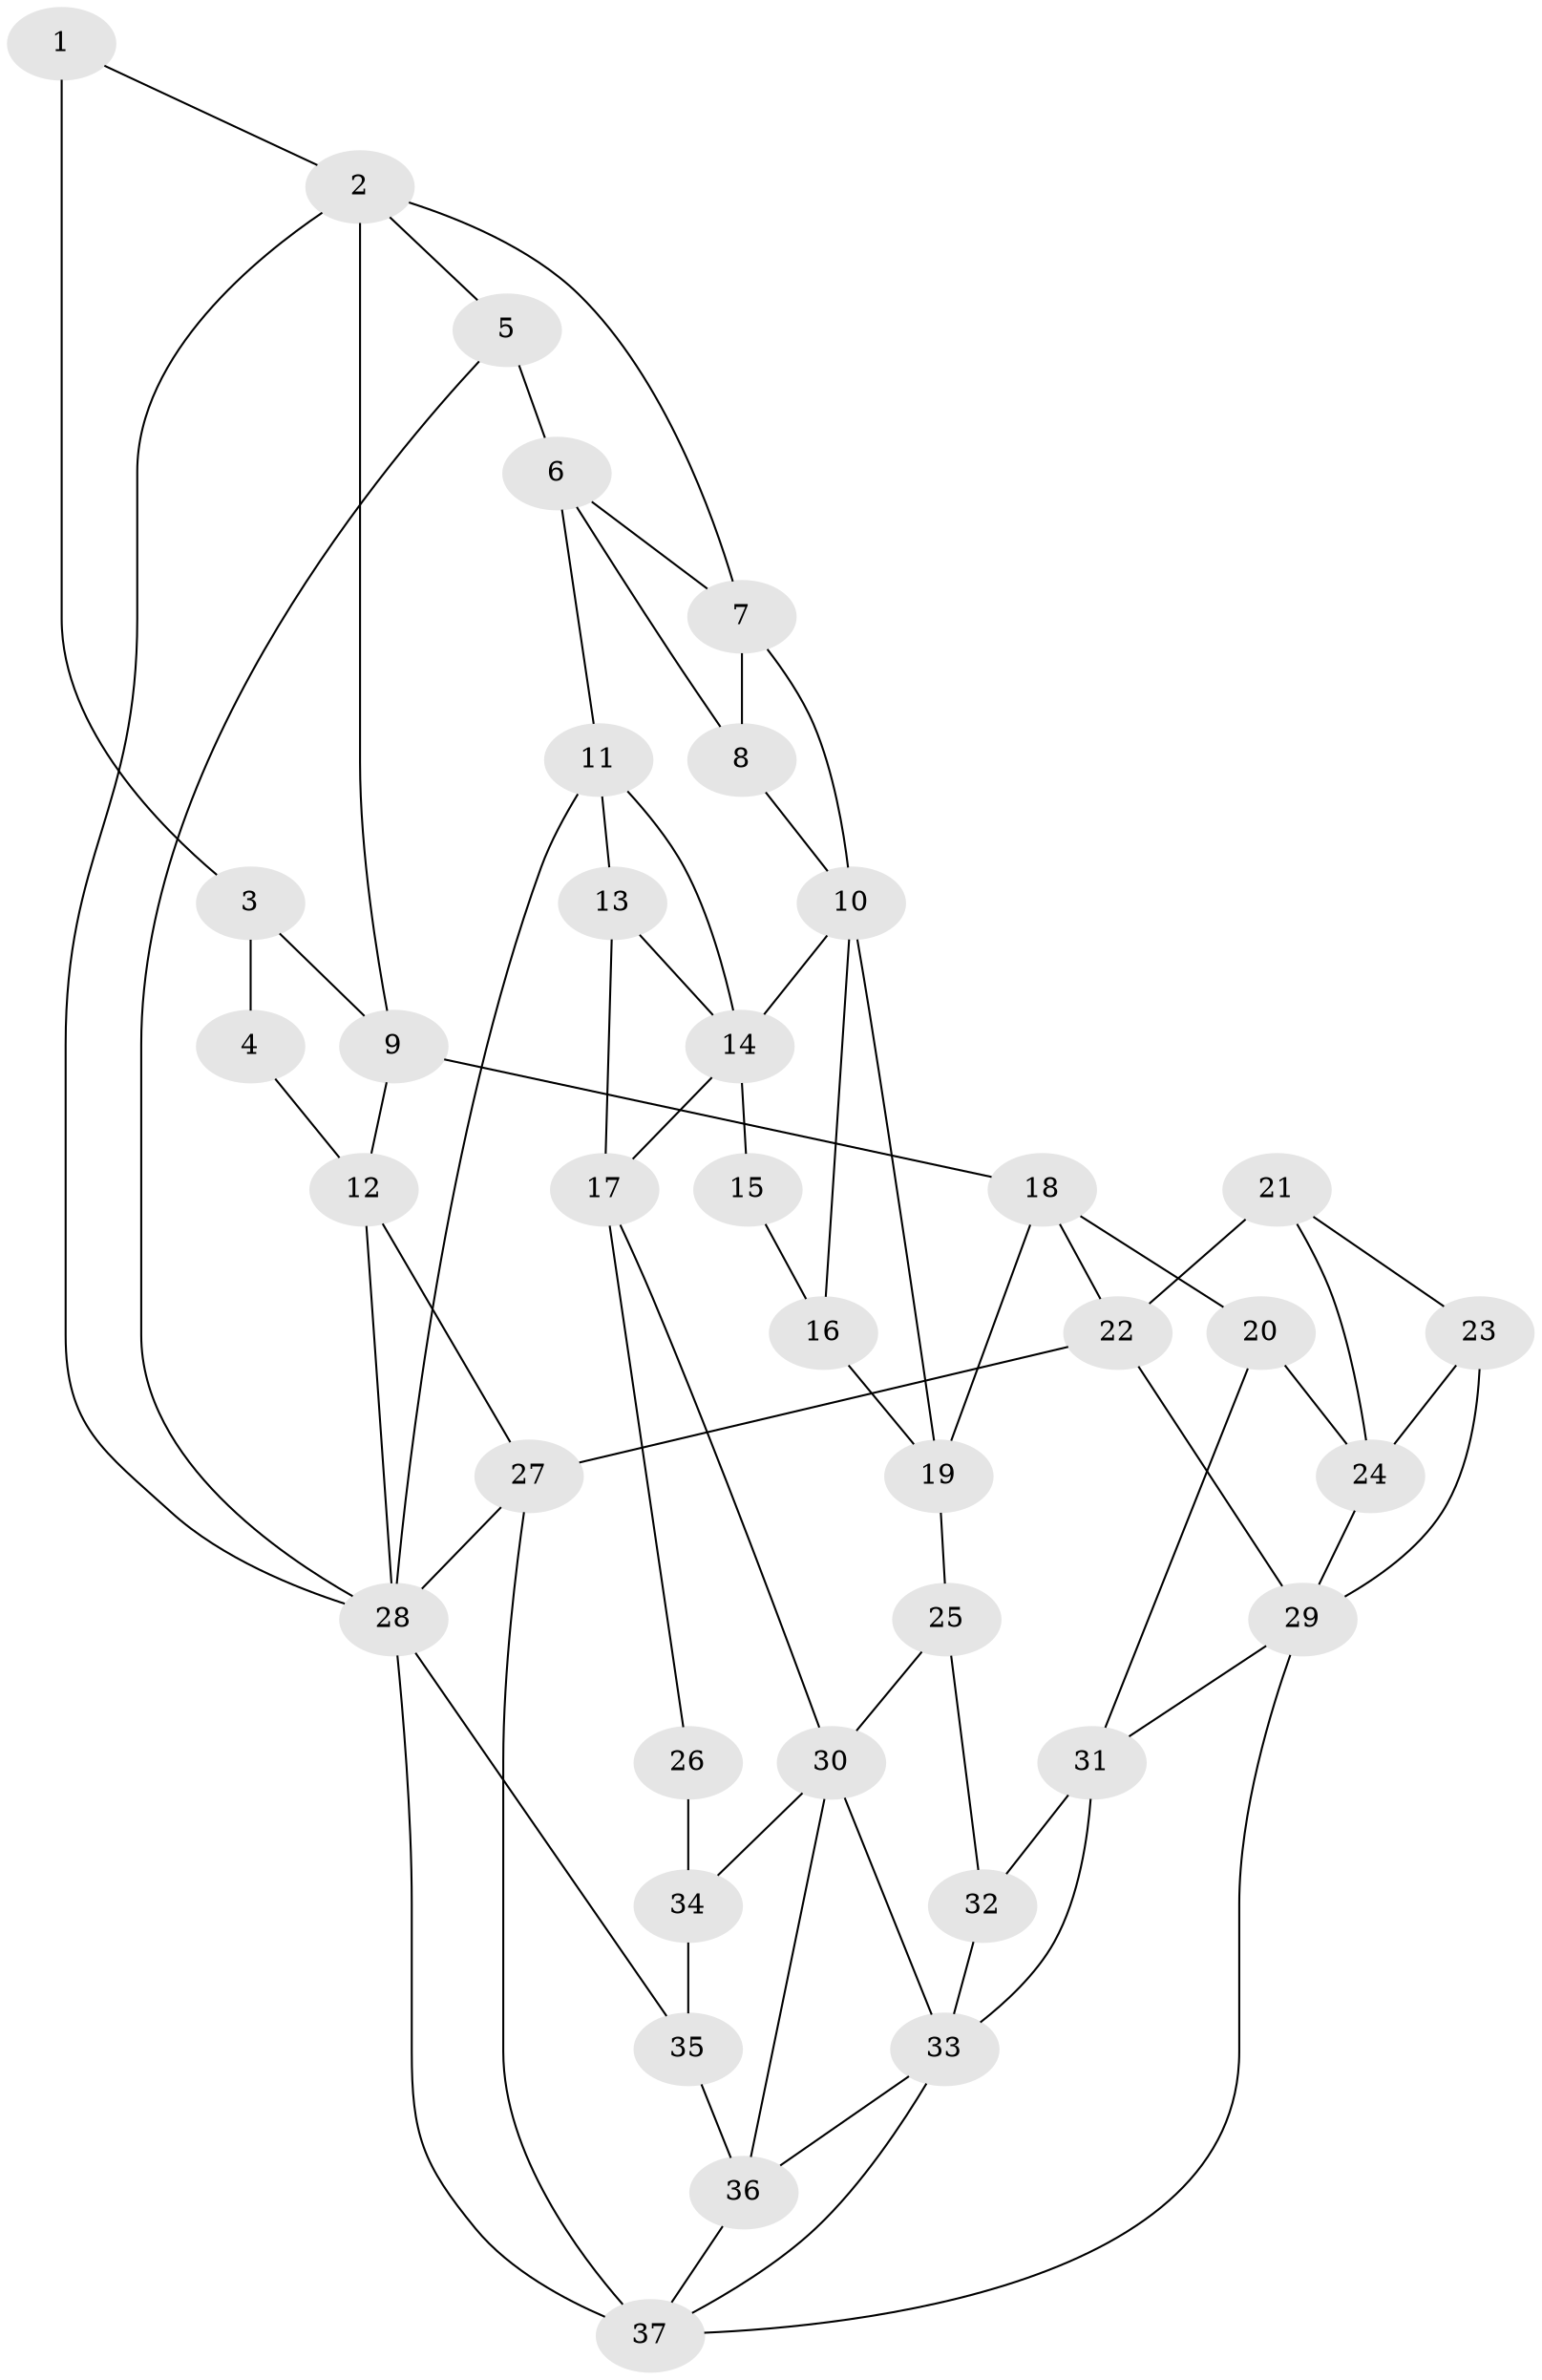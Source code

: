 // original degree distribution, {3: 0.017543859649122806, 4: 0.24561403508771928, 6: 0.22807017543859648, 5: 0.5087719298245614}
// Generated by graph-tools (version 1.1) at 2025/38/03/04/25 23:38:31]
// undirected, 37 vertices, 69 edges
graph export_dot {
  node [color=gray90,style=filled];
  1;
  2;
  3;
  4;
  5;
  6;
  7;
  8;
  9;
  10;
  11;
  12;
  13;
  14;
  15;
  16;
  17;
  18;
  19;
  20;
  21;
  22;
  23;
  24;
  25;
  26;
  27;
  28;
  29;
  30;
  31;
  32;
  33;
  34;
  35;
  36;
  37;
  1 -- 2 [weight=1.0];
  1 -- 3 [weight=2.0];
  2 -- 5 [weight=1.0];
  2 -- 7 [weight=1.0];
  2 -- 9 [weight=1.0];
  2 -- 28 [weight=1.0];
  3 -- 4 [weight=2.0];
  3 -- 9 [weight=1.0];
  4 -- 12 [weight=1.0];
  5 -- 6 [weight=2.0];
  5 -- 28 [weight=1.0];
  6 -- 7 [weight=1.0];
  6 -- 8 [weight=1.0];
  6 -- 11 [weight=1.0];
  7 -- 8 [weight=1.0];
  7 -- 10 [weight=1.0];
  8 -- 10 [weight=1.0];
  9 -- 12 [weight=1.0];
  9 -- 18 [weight=1.0];
  10 -- 14 [weight=1.0];
  10 -- 16 [weight=1.0];
  10 -- 19 [weight=1.0];
  11 -- 13 [weight=2.0];
  11 -- 14 [weight=1.0];
  11 -- 28 [weight=1.0];
  12 -- 27 [weight=1.0];
  12 -- 28 [weight=1.0];
  13 -- 14 [weight=1.0];
  13 -- 17 [weight=2.0];
  14 -- 15 [weight=2.0];
  14 -- 17 [weight=1.0];
  15 -- 16 [weight=2.0];
  16 -- 19 [weight=2.0];
  17 -- 26 [weight=2.0];
  17 -- 30 [weight=1.0];
  18 -- 19 [weight=2.0];
  18 -- 20 [weight=1.0];
  18 -- 22 [weight=1.0];
  19 -- 25 [weight=1.0];
  20 -- 24 [weight=1.0];
  20 -- 31 [weight=1.0];
  21 -- 22 [weight=2.0];
  21 -- 23 [weight=1.0];
  21 -- 24 [weight=1.0];
  22 -- 27 [weight=2.0];
  22 -- 29 [weight=1.0];
  23 -- 24 [weight=2.0];
  23 -- 29 [weight=1.0];
  24 -- 29 [weight=1.0];
  25 -- 30 [weight=1.0];
  25 -- 32 [weight=2.0];
  26 -- 34 [weight=2.0];
  27 -- 28 [weight=1.0];
  27 -- 37 [weight=2.0];
  28 -- 35 [weight=2.0];
  28 -- 37 [weight=1.0];
  29 -- 31 [weight=1.0];
  29 -- 37 [weight=1.0];
  30 -- 33 [weight=1.0];
  30 -- 34 [weight=1.0];
  30 -- 36 [weight=1.0];
  31 -- 32 [weight=2.0];
  31 -- 33 [weight=1.0];
  32 -- 33 [weight=2.0];
  33 -- 36 [weight=1.0];
  33 -- 37 [weight=1.0];
  34 -- 35 [weight=2.0];
  35 -- 36 [weight=1.0];
  36 -- 37 [weight=1.0];
}
